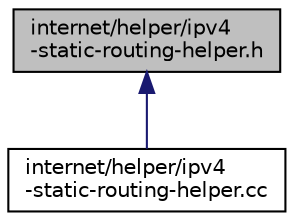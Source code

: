 digraph "internet/helper/ipv4-static-routing-helper.h"
{
  edge [fontname="Helvetica",fontsize="10",labelfontname="Helvetica",labelfontsize="10"];
  node [fontname="Helvetica",fontsize="10",shape=record];
  Node1 [label="internet/helper/ipv4\l-static-routing-helper.h",height=0.2,width=0.4,color="black", fillcolor="grey75", style="filled", fontcolor="black"];
  Node1 -> Node2 [dir="back",color="midnightblue",fontsize="10",style="solid"];
  Node2 [label="internet/helper/ipv4\l-static-routing-helper.cc",height=0.2,width=0.4,color="black", fillcolor="white", style="filled",URL="$d9/d73/ipv4-static-routing-helper_8cc.html"];
}
